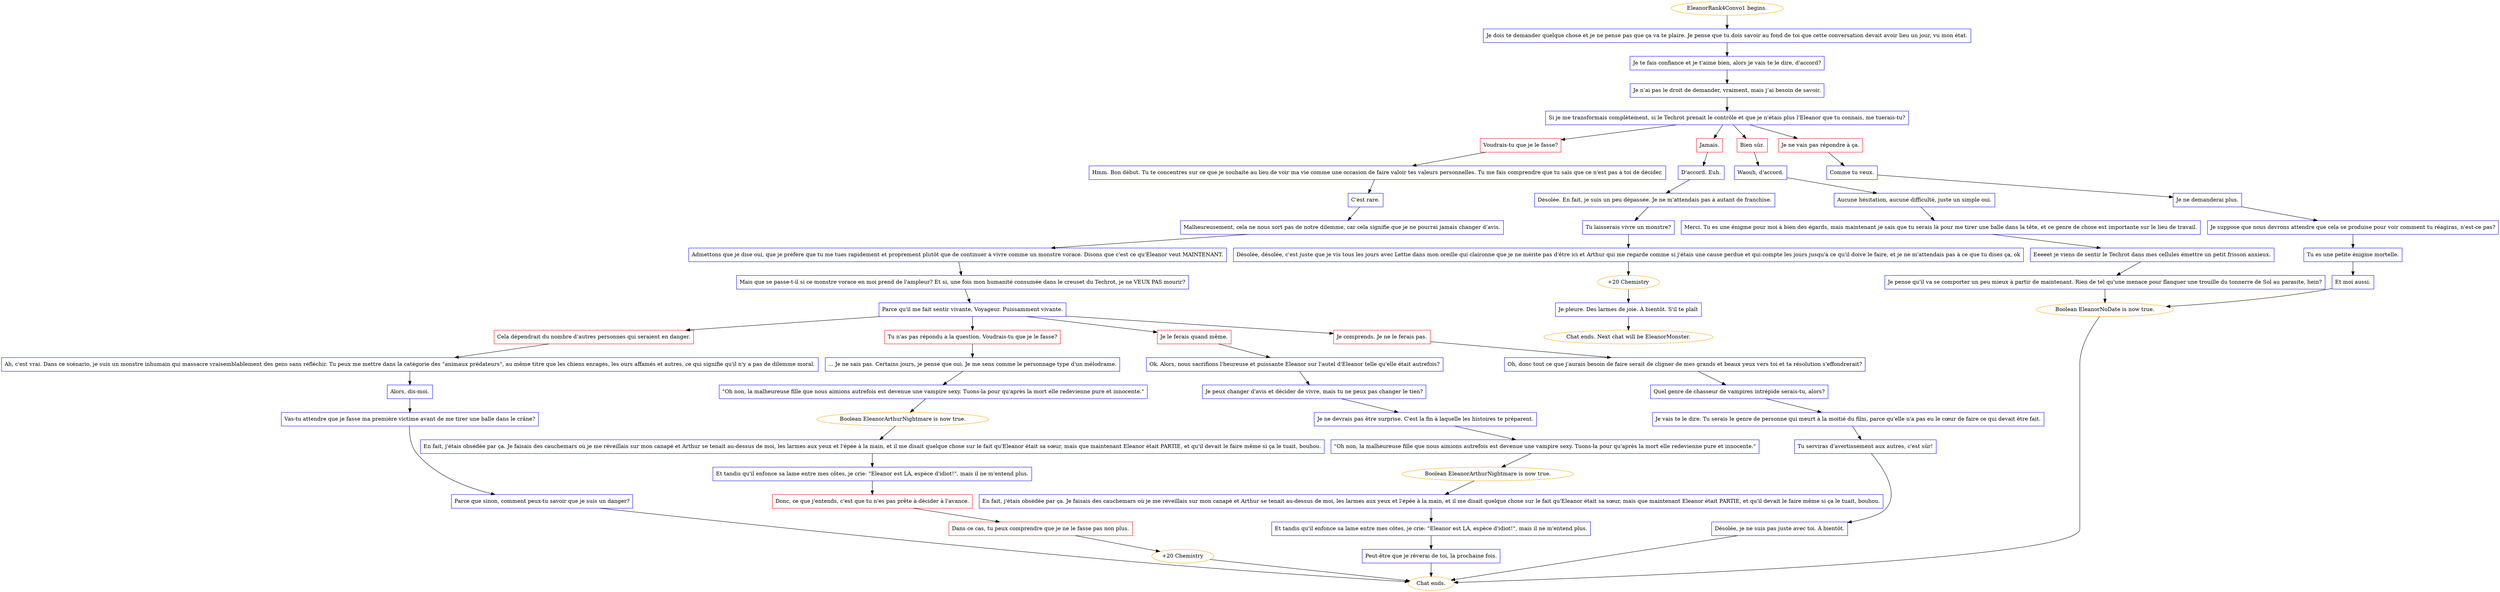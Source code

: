 digraph {
	"EleanorRank4Convo1 begins." [color=orange];
		"EleanorRank4Convo1 begins." -> j44881809;
	j44881809 [label="Je dois te demander quelque chose et je ne pense pas que ça va te plaire. Je pense que tu dois savoir au fond de toi que cette conversation devait avoir lieu un jour, vu mon état.",shape=box,color=blue];
		j44881809 -> j1761538840;
	j1761538840 [label="Je te fais confiance et je t'aime bien, alors je vais te le dire, d'accord?",shape=box,color=blue];
		j1761538840 -> j4254543607;
	j4254543607 [label="Je n’ai pas le droit de demander, vraiment, mais j’ai besoin de savoir.",shape=box,color=blue];
		j4254543607 -> j1720578108;
	j1720578108 [label="Si je me transformais complètement, si le Techrot prenait le contrôle et que je n'étais plus l'Eleanor que tu connais, me tuerais-tu?",shape=box,color=blue];
		j1720578108 -> j3530562278;
		j1720578108 -> j343865369;
		j1720578108 -> j645010641;
		j1720578108 -> j1484023652;
	j3530562278 [label="Voudrais-tu que je le fasse?",shape=box,color=red];
		j3530562278 -> j3491106459;
	j343865369 [label="Bien sûr.",shape=box,color=red];
		j343865369 -> j3158198910;
	j645010641 [label="Jamais.",shape=box,color=red];
		j645010641 -> j3556807140;
	j1484023652 [label="Je ne vais pas répondre à ça.",shape=box,color=red];
		j1484023652 -> j802158532;
	j3491106459 [label="Hmm. Bon début. Tu te concentres sur ce que je souhaite au lieu de voir ma vie comme une occasion de faire valoir tes valeurs personnelles. Tu me fais comprendre que tu sais que ce n'est pas à toi de décider.",shape=box,color=blue];
		j3491106459 -> j2148004016;
	j3158198910 [label="Waouh, d'accord.",shape=box,color=blue];
		j3158198910 -> j3627678248;
	j3556807140 [label="D'accord. Euh.",shape=box,color=blue];
		j3556807140 -> j580940248;
	j802158532 [label="Comme tu veux.",shape=box,color=blue];
		j802158532 -> j3639487805;
	j2148004016 [label="C'est rare.",shape=box,color=blue];
		j2148004016 -> j1638782534;
	j3627678248 [label="Aucune hésitation, aucune difficulté, juste un simple oui.",shape=box,color=blue];
		j3627678248 -> j2859433092;
	j580940248 [label="Désolée. En fait, je suis un peu dépassée. Je ne m'attendais pas à autant de franchise.",shape=box,color=blue];
		j580940248 -> j3979065406;
	j3639487805 [label="Je ne demanderai plus.",shape=box,color=blue];
		j3639487805 -> j1968271875;
	j1638782534 [label="Malheureusement, cela ne nous sort pas de notre dilemme, car cela signifie que je ne pourrai jamais changer d’avis.",shape=box,color=blue];
		j1638782534 -> j2114064364;
	j2859433092 [label="Merci. Tu es une énigme pour moi à bien des égards, mais maintenant je sais que tu serais là pour me tirer une balle dans la tête, et ce genre de chose est importante sur le lieu de travail.",shape=box,color=blue];
		j2859433092 -> j719864487;
	j3979065406 [label="Tu laisserais vivre un monstre?",shape=box,color=blue];
		j3979065406 -> j86451632;
	j1968271875 [label="Je suppose que nous devrons attendre que cela se produise pour voir comment tu réagiras, n'est-ce pas?",shape=box,color=blue];
		j1968271875 -> j2636181279;
	j2114064364 [label="Admettons que je dise oui, que je préfère que tu me tues rapidement et proprement plutôt que de continuer à vivre comme un monstre vorace. Disons que c'est ce qu'Eleanor veut MAINTENANT.",shape=box,color=blue];
		j2114064364 -> j3846680434;
	j719864487 [label="Eeeeet je viens de sentir le Techrot dans mes cellules émettre un petit frisson anxieux.",shape=box,color=blue];
		j719864487 -> j473800696;
	j86451632 [label="Désolée, désolée, c'est juste que je vis tous les jours avec Lettie dans mon oreille qui claironne que je ne mérite pas d'être ici et Arthur qui me regarde comme si j'étais une cause perdue et qui compte les jours jusqu'à ce qu'il doive le faire, et je ne m'attendais pas à ce que tu dises ça, ok",shape=box,color=blue];
		j86451632 -> j2354979267;
	j2636181279 [label="Tu es une petite énigme mortelle.",shape=box,color=blue];
		j2636181279 -> j4192668009;
	j3846680434 [label="Mais que se passe-t-il si ce monstre vorace en moi prend de l'ampleur? Et si, une fois mon humanité consumée dans le creuset du Techrot, je ne VEUX PAS mourir?",shape=box,color=blue];
		j3846680434 -> j1981741997;
	j473800696 [label="Je pense qu'il va se comporter un peu mieux à partir de maintenant. Rien de tel qu'une menace pour flanquer une trouille du tonnerre de Sol au parasite, hein?",shape=box,color=blue];
		j473800696 -> j2728200779;
	j2354979267 [label="+20 Chemistry",color=orange];
		j2354979267 -> j3051946490;
	j4192668009 [label="Et moi aussi.",shape=box,color=blue];
		j4192668009 -> j2728200779;
	j1981741997 [label="Parce qu'il me fait sentir vivante, Voyageur. Puissamment vivante.",shape=box,color=blue];
		j1981741997 -> j841651131;
		j1981741997 -> j1826936123;
		j1981741997 -> j505913998;
		j1981741997 -> j555987476;
	j2728200779 [label="Boolean EleanorNoDate is now true.",color=orange];
		j2728200779 -> "Chat ends.";
	j3051946490 [label="Je pleure. Des larmes de joie. À bientôt. S'il te plaît",shape=box,color=blue];
		j3051946490 -> "Chat ends. Next chat will be EleanorMonster.";
	j841651131 [label="Je le ferais quand même.",shape=box,color=red];
		j841651131 -> j944013516;
	j1826936123 [label="Je comprends. Je ne le ferais pas.",shape=box,color=red];
		j1826936123 -> j3489665351;
	j505913998 [label="Cela dépendrait du nombre d’autres personnes qui seraient en danger.",shape=box,color=red];
		j505913998 -> j1050715822;
	j555987476 [label="Tu n'as pas répondu à la question. Voudrais-tu que je le fasse?",shape=box,color=red];
		j555987476 -> j1636595303;
	"Chat ends." [color=orange];
	"Chat ends. Next chat will be EleanorMonster." [color=orange];
	j944013516 [label="Ok. Alors, nous sacrifions l'heureuse et puissante Eleanor sur l'autel d'Eleanor telle qu'elle était autrefois?",shape=box,color=blue];
		j944013516 -> j1545754526;
	j3489665351 [label="Oh, donc tout ce que j'aurais besoin de faire serait de cligner de mes grands et beaux yeux vers toi et ta résolution s'effondrerait?",shape=box,color=blue];
		j3489665351 -> j3347267138;
	j1050715822 [label="Ah, c'est vrai. Dans ce scénario, je suis un monstre inhumain qui massacre vraisemblablement des gens sans réfléchir. Tu peux me mettre dans la catégorie des \"animaux prédateurs\", au même titre que les chiens enragés, les ours affamés et autres, ce qui signifie qu'il n'y a pas de dilemme moral.",shape=box,color=blue];
		j1050715822 -> j3039374094;
	j1636595303 [label="... Je ne sais pas. Certains jours, je pense que oui. Je me sens comme le personnage type d'un mélodrame.",shape=box,color=blue];
		j1636595303 -> j2922690403;
	j1545754526 [label="Je peux changer d'avis et décider de vivre, mais tu ne peux pas changer le tien?",shape=box,color=blue];
		j1545754526 -> j3702658275;
	j3347267138 [label="Quel genre de chasseur de vampires intrépide serais-tu, alors?",shape=box,color=blue];
		j3347267138 -> j918937255;
	j3039374094 [label="Alors, dis-moi.",shape=box,color=blue];
		j3039374094 -> j3537449970;
	j2922690403 [label="\"Oh non, la malheureuse fille que nous aimions autrefois est devenue une vampire sexy. Tuons-la pour qu'après la mort elle redevienne pure et innocente.\"",shape=box,color=blue];
		j2922690403 -> j574329625;
	j3702658275 [label="Je ne devrais pas être surprise. C'est la fin à laquelle les histoires te préparent.",shape=box,color=blue];
		j3702658275 -> j313981680;
	j918937255 [label="Je vais te le dire. Tu serais le genre de personne qui meurt à la moitié du film, parce qu'elle n'a pas eu le cœur de faire ce qui devait être fait.",shape=box,color=blue];
		j918937255 -> j1531348288;
	j3537449970 [label="Vas-tu attendre que je fasse ma première victime avant de me tirer une balle dans le crâne?",shape=box,color=blue];
		j3537449970 -> j2984669137;
	j574329625 [label="Boolean EleanorArthurNightmare is now true.",color=orange];
		j574329625 -> j160162871;
	j313981680 [label="\"Oh non, la malheureuse fille que nous aimions autrefois est devenue une vampire sexy. Tuons-la pour qu'après la mort elle redevienne pure et innocente.\"",shape=box,color=blue];
		j313981680 -> j2650191365;
	j1531348288 [label="Tu serviras d'avertissement aux autres, c'est sûr!",shape=box,color=blue];
		j1531348288 -> j914396710;
	j2984669137 [label="Parce que sinon, comment peux-tu savoir que je suis un danger?",shape=box,color=blue];
		j2984669137 -> "Chat ends.";
	j160162871 [label="En fait, j'étais obsédée par ça. Je faisais des cauchemars où je me réveillais sur mon canapé et Arthur se tenait au-dessus de moi, les larmes aux yeux et l'épée à la main, et il me disait quelque chose sur le fait qu'Eleanor était sa sœur, mais que maintenant Eleanor était PARTIE, et qu'il devait le faire même si ça le tuait, bouhou.",shape=box,color=blue];
		j160162871 -> j3660862947;
	j2650191365 [label="Boolean EleanorArthurNightmare is now true.",color=orange];
		j2650191365 -> j2829931993;
	j914396710 [label="Désolée, je ne suis pas juste avec toi. À bientôt.",shape=box,color=blue];
		j914396710 -> "Chat ends.";
	j3660862947 [label="Et tandis qu'il enfonce sa lame entre mes côtes, je crie: \"Eleanor est LÀ, espèce d'idiot!\", mais il ne m'entend plus.",shape=box,color=blue];
		j3660862947 -> j347796891;
	j2829931993 [label="En fait, j'étais obsédée par ça. Je faisais des cauchemars où je me réveillais sur mon canapé et Arthur se tenait au-dessus de moi, les larmes aux yeux et l'épée à la main, et il me disait quelque chose sur le fait qu'Eleanor était sa sœur, mais que maintenant Eleanor était PARTIE, et qu'il devait le faire même si ça le tuait, bouhou.",shape=box,color=blue];
		j2829931993 -> j3734060071;
	j347796891 [label="Donc, ce que j'entends, c'est que tu n'es pas prête à décider à l'avance.",shape=box,color=red];
		j347796891 -> j2962147758;
	j3734060071 [label="Et tandis qu'il enfonce sa lame entre mes côtes, je crie: \"Eleanor est LÀ, espèce d'idiot!\", mais il ne m'entend plus.",shape=box,color=blue];
		j3734060071 -> j3807835535;
	j2962147758 [label="Dans ce cas, tu peux comprendre que je ne le fasse pas non plus.",shape=box,color=red];
		j2962147758 -> j367054140;
	j3807835535 [label="Peut-être que je rêverai de toi, la prochaine fois.",shape=box,color=blue];
		j3807835535 -> "Chat ends.";
	j367054140 [label="+20 Chemistry",color=orange];
		j367054140 -> "Chat ends.";
}